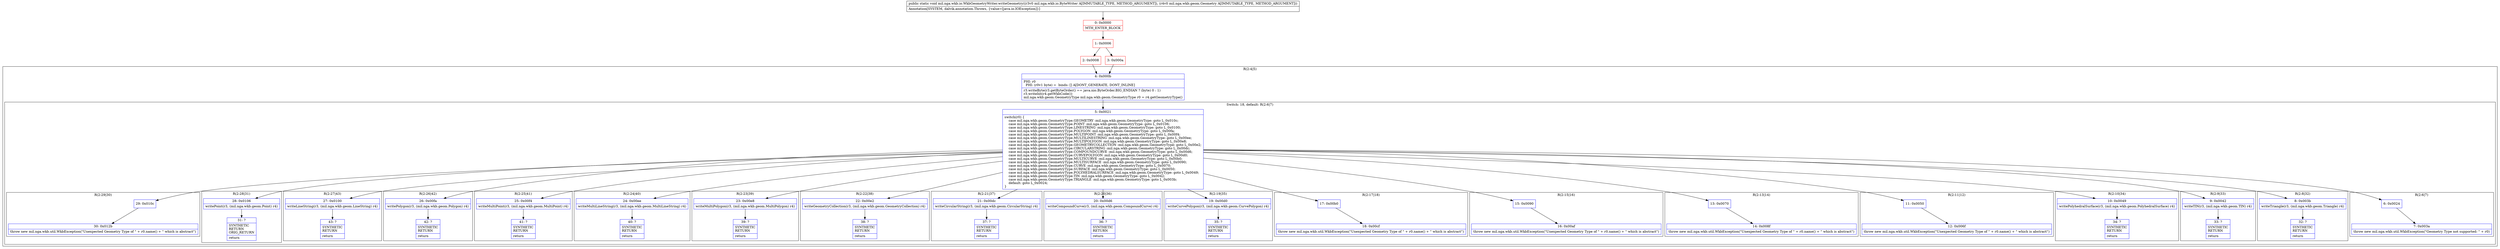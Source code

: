 digraph "CFG formil.nga.wkb.io.WkbGeometryWriter.writeGeometry(Lmil\/nga\/wkb\/io\/ByteWriter;Lmil\/nga\/wkb\/geom\/Geometry;)V" {
subgraph cluster_Region_373557356 {
label = "R(2:4|5)";
node [shape=record,color=blue];
Node_4 [shape=record,label="{4\:\ 0x000b|PHI: r0 \l  PHI: (r0v1 byte) =  binds: [] A[DONT_GENERATE, DONT_INLINE]\l|r3.writeByte(r3.getByteOrder() == java.nio.ByteOrder.BIG_ENDIAN ? (byte) 0 : 1)\lr3.writeInt(r4.getWkbCode())\lmil.nga.wkb.geom.GeometryType mil.nga.wkb.geom.GeometryType r0 = r4.getGeometryType()\l}"];
subgraph cluster_SwitchRegion_1704106436 {
label = "Switch: 18, default: R(2:6|7)";
node [shape=record,color=blue];
Node_5 [shape=record,label="{5\:\ 0x0021|switch(r0) \{\l    case mil.nga.wkb.geom.GeometryType.GEOMETRY :mil.nga.wkb.geom.GeometryType: goto L_0x010c;\l    case mil.nga.wkb.geom.GeometryType.POINT :mil.nga.wkb.geom.GeometryType: goto L_0x0106;\l    case mil.nga.wkb.geom.GeometryType.LINESTRING :mil.nga.wkb.geom.GeometryType: goto L_0x0100;\l    case mil.nga.wkb.geom.GeometryType.POLYGON :mil.nga.wkb.geom.GeometryType: goto L_0x00fa;\l    case mil.nga.wkb.geom.GeometryType.MULTIPOINT :mil.nga.wkb.geom.GeometryType: goto L_0x00f4;\l    case mil.nga.wkb.geom.GeometryType.MULTILINESTRING :mil.nga.wkb.geom.GeometryType: goto L_0x00ee;\l    case mil.nga.wkb.geom.GeometryType.MULTIPOLYGON :mil.nga.wkb.geom.GeometryType: goto L_0x00e8;\l    case mil.nga.wkb.geom.GeometryType.GEOMETRYCOLLECTION :mil.nga.wkb.geom.GeometryType: goto L_0x00e2;\l    case mil.nga.wkb.geom.GeometryType.CIRCULARSTRING :mil.nga.wkb.geom.GeometryType: goto L_0x00dc;\l    case mil.nga.wkb.geom.GeometryType.COMPOUNDCURVE :mil.nga.wkb.geom.GeometryType: goto L_0x00d6;\l    case mil.nga.wkb.geom.GeometryType.CURVEPOLYGON :mil.nga.wkb.geom.GeometryType: goto L_0x00d0;\l    case mil.nga.wkb.geom.GeometryType.MULTICURVE :mil.nga.wkb.geom.GeometryType: goto L_0x00b0;\l    case mil.nga.wkb.geom.GeometryType.MULTISURFACE :mil.nga.wkb.geom.GeometryType: goto L_0x0090;\l    case mil.nga.wkb.geom.GeometryType.CURVE :mil.nga.wkb.geom.GeometryType: goto L_0x0070;\l    case mil.nga.wkb.geom.GeometryType.SURFACE :mil.nga.wkb.geom.GeometryType: goto L_0x0050;\l    case mil.nga.wkb.geom.GeometryType.POLYHEDRALSURFACE :mil.nga.wkb.geom.GeometryType: goto L_0x0049;\l    case mil.nga.wkb.geom.GeometryType.TIN :mil.nga.wkb.geom.GeometryType: goto L_0x0042;\l    case mil.nga.wkb.geom.GeometryType.TRIANGLE :mil.nga.wkb.geom.GeometryType: goto L_0x003b;\l    default: goto L_0x0024;\l\}\l}"];
subgraph cluster_Region_286617312 {
label = "R(2:29|30)";
node [shape=record,color=blue];
Node_29 [shape=record,label="{29\:\ 0x010c}"];
Node_30 [shape=record,label="{30\:\ 0x012b|throw new mil.nga.wkb.util.WkbException(\"Unexpected Geometry Type of \" + r0.name() + \" which is abstract\")\l}"];
}
subgraph cluster_Region_380919129 {
label = "R(2:28|31)";
node [shape=record,color=blue];
Node_28 [shape=record,label="{28\:\ 0x0106|writePoint(r3, (mil.nga.wkb.geom.Point) r4)\l}"];
Node_31 [shape=record,label="{31\:\ ?|SYNTHETIC\lRETURN\lORIG_RETURN\l|return\l}"];
}
subgraph cluster_Region_866326859 {
label = "R(2:27|43)";
node [shape=record,color=blue];
Node_27 [shape=record,label="{27\:\ 0x0100|writeLineString(r3, (mil.nga.wkb.geom.LineString) r4)\l}"];
Node_43 [shape=record,label="{43\:\ ?|SYNTHETIC\lRETURN\l|return\l}"];
}
subgraph cluster_Region_1490235497 {
label = "R(2:26|42)";
node [shape=record,color=blue];
Node_26 [shape=record,label="{26\:\ 0x00fa|writePolygon(r3, (mil.nga.wkb.geom.Polygon) r4)\l}"];
Node_42 [shape=record,label="{42\:\ ?|SYNTHETIC\lRETURN\l|return\l}"];
}
subgraph cluster_Region_185691258 {
label = "R(2:25|41)";
node [shape=record,color=blue];
Node_25 [shape=record,label="{25\:\ 0x00f4|writeMultiPoint(r3, (mil.nga.wkb.geom.MultiPoint) r4)\l}"];
Node_41 [shape=record,label="{41\:\ ?|SYNTHETIC\lRETURN\l|return\l}"];
}
subgraph cluster_Region_1065072340 {
label = "R(2:24|40)";
node [shape=record,color=blue];
Node_24 [shape=record,label="{24\:\ 0x00ee|writeMultiLineString(r3, (mil.nga.wkb.geom.MultiLineString) r4)\l}"];
Node_40 [shape=record,label="{40\:\ ?|SYNTHETIC\lRETURN\l|return\l}"];
}
subgraph cluster_Region_339314993 {
label = "R(2:23|39)";
node [shape=record,color=blue];
Node_23 [shape=record,label="{23\:\ 0x00e8|writeMultiPolygon(r3, (mil.nga.wkb.geom.MultiPolygon) r4)\l}"];
Node_39 [shape=record,label="{39\:\ ?|SYNTHETIC\lRETURN\l|return\l}"];
}
subgraph cluster_Region_1437119399 {
label = "R(2:22|38)";
node [shape=record,color=blue];
Node_22 [shape=record,label="{22\:\ 0x00e2|writeGeometryCollection(r3, (mil.nga.wkb.geom.GeometryCollection) r4)\l}"];
Node_38 [shape=record,label="{38\:\ ?|SYNTHETIC\lRETURN\l|return\l}"];
}
subgraph cluster_Region_1440380884 {
label = "R(2:21|37)";
node [shape=record,color=blue];
Node_21 [shape=record,label="{21\:\ 0x00dc|writeCircularString(r3, (mil.nga.wkb.geom.CircularString) r4)\l}"];
Node_37 [shape=record,label="{37\:\ ?|SYNTHETIC\lRETURN\l|return\l}"];
}
subgraph cluster_Region_930457261 {
label = "R(2:20|36)";
node [shape=record,color=blue];
Node_20 [shape=record,label="{20\:\ 0x00d6|writeCompoundCurve(r3, (mil.nga.wkb.geom.CompoundCurve) r4)\l}"];
Node_36 [shape=record,label="{36\:\ ?|SYNTHETIC\lRETURN\l|return\l}"];
}
subgraph cluster_Region_1868419443 {
label = "R(2:19|35)";
node [shape=record,color=blue];
Node_19 [shape=record,label="{19\:\ 0x00d0|writeCurvePolygon(r3, (mil.nga.wkb.geom.CurvePolygon) r4)\l}"];
Node_35 [shape=record,label="{35\:\ ?|SYNTHETIC\lRETURN\l|return\l}"];
}
subgraph cluster_Region_1216751717 {
label = "R(2:17|18)";
node [shape=record,color=blue];
Node_17 [shape=record,label="{17\:\ 0x00b0}"];
Node_18 [shape=record,label="{18\:\ 0x00cf|throw new mil.nga.wkb.util.WkbException(\"Unexpected Geometry Type of \" + r0.name() + \" which is abstract\")\l}"];
}
subgraph cluster_Region_2125946481 {
label = "R(2:15|16)";
node [shape=record,color=blue];
Node_15 [shape=record,label="{15\:\ 0x0090}"];
Node_16 [shape=record,label="{16\:\ 0x00af|throw new mil.nga.wkb.util.WkbException(\"Unexpected Geometry Type of \" + r0.name() + \" which is abstract\")\l}"];
}
subgraph cluster_Region_261792986 {
label = "R(2:13|14)";
node [shape=record,color=blue];
Node_13 [shape=record,label="{13\:\ 0x0070}"];
Node_14 [shape=record,label="{14\:\ 0x008f|throw new mil.nga.wkb.util.WkbException(\"Unexpected Geometry Type of \" + r0.name() + \" which is abstract\")\l}"];
}
subgraph cluster_Region_901953959 {
label = "R(2:11|12)";
node [shape=record,color=blue];
Node_11 [shape=record,label="{11\:\ 0x0050}"];
Node_12 [shape=record,label="{12\:\ 0x006f|throw new mil.nga.wkb.util.WkbException(\"Unexpected Geometry Type of \" + r0.name() + \" which is abstract\")\l}"];
}
subgraph cluster_Region_2138596020 {
label = "R(2:10|34)";
node [shape=record,color=blue];
Node_10 [shape=record,label="{10\:\ 0x0049|writePolyhedralSurface(r3, (mil.nga.wkb.geom.PolyhedralSurface) r4)\l}"];
Node_34 [shape=record,label="{34\:\ ?|SYNTHETIC\lRETURN\l|return\l}"];
}
subgraph cluster_Region_2040192600 {
label = "R(2:9|33)";
node [shape=record,color=blue];
Node_9 [shape=record,label="{9\:\ 0x0042|writeTIN(r3, (mil.nga.wkb.geom.TIN) r4)\l}"];
Node_33 [shape=record,label="{33\:\ ?|SYNTHETIC\lRETURN\l|return\l}"];
}
subgraph cluster_Region_1665158920 {
label = "R(2:8|32)";
node [shape=record,color=blue];
Node_8 [shape=record,label="{8\:\ 0x003b|writeTriangle(r3, (mil.nga.wkb.geom.Triangle) r4)\l}"];
Node_32 [shape=record,label="{32\:\ ?|SYNTHETIC\lRETURN\l|return\l}"];
}
subgraph cluster_Region_1291741818 {
label = "R(2:6|7)";
node [shape=record,color=blue];
Node_6 [shape=record,label="{6\:\ 0x0024}"];
Node_7 [shape=record,label="{7\:\ 0x003a|throw new mil.nga.wkb.util.WkbException(\"Geometry Type not supported: \" + r0)\l}"];
}
}
}
Node_0 [shape=record,color=red,label="{0\:\ 0x0000|MTH_ENTER_BLOCK\l}"];
Node_1 [shape=record,color=red,label="{1\:\ 0x0006}"];
Node_2 [shape=record,color=red,label="{2\:\ 0x0008}"];
Node_3 [shape=record,color=red,label="{3\:\ 0x000a}"];
MethodNode[shape=record,label="{public static void mil.nga.wkb.io.WkbGeometryWriter.writeGeometry((r3v0 mil.nga.wkb.io.ByteWriter A[IMMUTABLE_TYPE, METHOD_ARGUMENT]), (r4v0 mil.nga.wkb.geom.Geometry A[IMMUTABLE_TYPE, METHOD_ARGUMENT]))  | Annotation[SYSTEM, dalvik.annotation.Throws, \{value=[java.io.IOException]\}]\l}"];
MethodNode -> Node_0;
Node_4 -> Node_5;
Node_5 -> Node_6;
Node_5 -> Node_8;
Node_5 -> Node_9;
Node_5 -> Node_10;
Node_5 -> Node_11;
Node_5 -> Node_13;
Node_5 -> Node_15;
Node_5 -> Node_17;
Node_5 -> Node_19;
Node_5 -> Node_20;
Node_5 -> Node_21;
Node_5 -> Node_22;
Node_5 -> Node_23;
Node_5 -> Node_24;
Node_5 -> Node_25;
Node_5 -> Node_26;
Node_5 -> Node_27;
Node_5 -> Node_28;
Node_5 -> Node_29;
Node_29 -> Node_30;
Node_28 -> Node_31;
Node_27 -> Node_43;
Node_26 -> Node_42;
Node_25 -> Node_41;
Node_24 -> Node_40;
Node_23 -> Node_39;
Node_22 -> Node_38;
Node_21 -> Node_37;
Node_20 -> Node_36;
Node_19 -> Node_35;
Node_17 -> Node_18;
Node_15 -> Node_16;
Node_13 -> Node_14;
Node_11 -> Node_12;
Node_10 -> Node_34;
Node_9 -> Node_33;
Node_8 -> Node_32;
Node_6 -> Node_7;
Node_0 -> Node_1;
Node_1 -> Node_2;
Node_1 -> Node_3;
Node_2 -> Node_4;
Node_3 -> Node_4;
}

